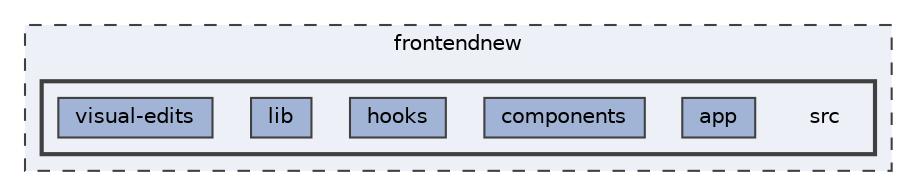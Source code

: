 digraph "src"
{
 // INTERACTIVE_SVG=YES
 // LATEX_PDF_SIZE
  bgcolor="transparent";
  edge [fontname=Helvetica,fontsize=10,labelfontname=Helvetica,labelfontsize=10];
  node [fontname=Helvetica,fontsize=10,shape=box,height=0.2,width=0.4];
  compound=true
  subgraph clusterdir_8c25d495a7c64f57d63575c50a0c4c79 {
    graph [ bgcolor="#edf0f7", pencolor="grey25", label="frontendnew", fontname=Helvetica,fontsize=10 style="filled,dashed", URL="dir_8c25d495a7c64f57d63575c50a0c4c79.html",tooltip=""]
  subgraph clusterdir_7acbd7db4f5f08f4b8417b337cf78606 {
    graph [ bgcolor="#edf0f7", pencolor="grey25", label="", fontname=Helvetica,fontsize=10 style="filled,bold", URL="dir_7acbd7db4f5f08f4b8417b337cf78606.html",tooltip=""]
    dir_7acbd7db4f5f08f4b8417b337cf78606 [shape=plaintext, label="src"];
  dir_ed29a99634e51eae1b8bea1bc48cb440 [label="app", fillcolor="#a2b4d6", color="grey25", style="filled", URL="dir_ed29a99634e51eae1b8bea1bc48cb440.html",tooltip=""];
  dir_d76f8d11c38386109f28228d4624fd7d [label="components", fillcolor="#a2b4d6", color="grey25", style="filled", URL="dir_d76f8d11c38386109f28228d4624fd7d.html",tooltip=""];
  dir_ec0bfb2ef596144a1b2410bf377e7e14 [label="hooks", fillcolor="#a2b4d6", color="grey25", style="filled", URL="dir_ec0bfb2ef596144a1b2410bf377e7e14.html",tooltip=""];
  dir_a5b791084e4fb7f46ead6ef200a57b6d [label="lib", fillcolor="#a2b4d6", color="grey25", style="filled", URL="dir_a5b791084e4fb7f46ead6ef200a57b6d.html",tooltip=""];
  dir_e3d6d527517abc0cc5e5717c0908b682 [label="visual-edits", fillcolor="#a2b4d6", color="grey25", style="filled", URL="dir_e3d6d527517abc0cc5e5717c0908b682.html",tooltip=""];
  }
  }
}
